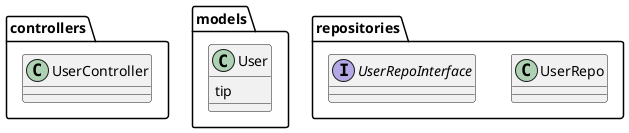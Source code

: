 @startuml class_diagram_backend

package controllers {
    class UserController {

    }
}

package models {
    class User {
        tip
    }
}

package repositories {
    class UserRepo {

    }

    interface UserRepoInterface {
        
    }
}

@enduml 